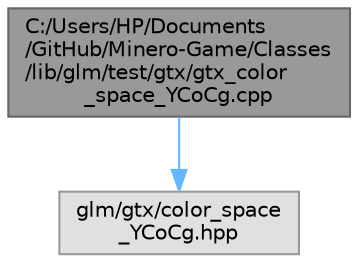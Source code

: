 digraph "C:/Users/HP/Documents/GitHub/Minero-Game/Classes/lib/glm/test/gtx/gtx_color_space_YCoCg.cpp"
{
 // LATEX_PDF_SIZE
  bgcolor="transparent";
  edge [fontname=Helvetica,fontsize=10,labelfontname=Helvetica,labelfontsize=10];
  node [fontname=Helvetica,fontsize=10,shape=box,height=0.2,width=0.4];
  Node1 [id="Node000001",label="C:/Users/HP/Documents\l/GitHub/Minero-Game/Classes\l/lib/glm/test/gtx/gtx_color\l_space_YCoCg.cpp",height=0.2,width=0.4,color="gray40", fillcolor="grey60", style="filled", fontcolor="black",tooltip=" "];
  Node1 -> Node2 [id="edge2_Node000001_Node000002",color="steelblue1",style="solid",tooltip=" "];
  Node2 [id="Node000002",label="glm/gtx/color_space\l_YCoCg.hpp",height=0.2,width=0.4,color="grey60", fillcolor="#E0E0E0", style="filled",tooltip=" "];
}
